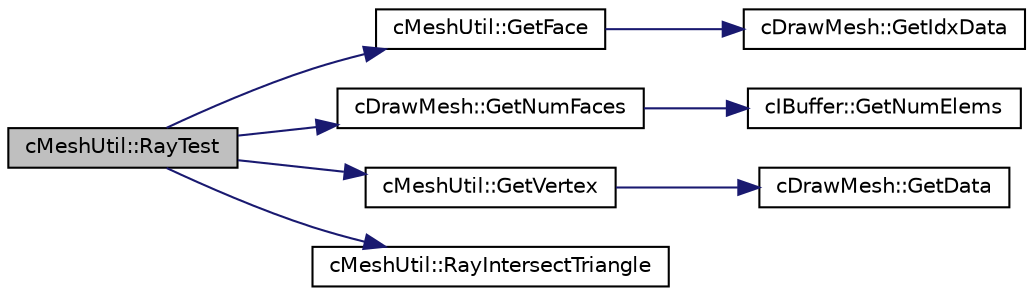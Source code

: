 digraph "cMeshUtil::RayTest"
{
 // LATEX_PDF_SIZE
  edge [fontname="Helvetica",fontsize="10",labelfontname="Helvetica",labelfontsize="10"];
  node [fontname="Helvetica",fontsize="10",shape=record];
  rankdir="LR";
  Node1 [label="cMeshUtil::RayTest",height=0.2,width=0.4,color="black", fillcolor="grey75", style="filled", fontcolor="black",tooltip=" "];
  Node1 -> Node2 [color="midnightblue",fontsize="10",style="solid",fontname="Helvetica"];
  Node2 [label="cMeshUtil::GetFace",height=0.2,width=0.4,color="black", fillcolor="white", style="filled",URL="$classc_mesh_util.html#ae15579b7785c34decce12773cc7ce02b",tooltip=" "];
  Node2 -> Node3 [color="midnightblue",fontsize="10",style="solid",fontname="Helvetica"];
  Node3 [label="cDrawMesh::GetIdxData",height=0.2,width=0.4,color="black", fillcolor="white", style="filled",URL="$classc_draw_mesh.html#acf1a8b320f722dea3338ec23ca346ec9",tooltip=" "];
  Node1 -> Node4 [color="midnightblue",fontsize="10",style="solid",fontname="Helvetica"];
  Node4 [label="cDrawMesh::GetNumFaces",height=0.2,width=0.4,color="black", fillcolor="white", style="filled",URL="$classc_draw_mesh.html#ae49a97a20fffaad5e82ae0dd2c17ec61",tooltip=" "];
  Node4 -> Node5 [color="midnightblue",fontsize="10",style="solid",fontname="Helvetica"];
  Node5 [label="cIBuffer::GetNumElems",height=0.2,width=0.4,color="black", fillcolor="white", style="filled",URL="$classc_i_buffer.html#a1fbbd4b9e8ecf08bb5b2d24cd09a9ef3",tooltip=" "];
  Node1 -> Node6 [color="midnightblue",fontsize="10",style="solid",fontname="Helvetica"];
  Node6 [label="cMeshUtil::GetVertex",height=0.2,width=0.4,color="black", fillcolor="white", style="filled",URL="$classc_mesh_util.html#a6450c850fd45f7b4a39f249f0bf493cf",tooltip=" "];
  Node6 -> Node7 [color="midnightblue",fontsize="10",style="solid",fontname="Helvetica"];
  Node7 [label="cDrawMesh::GetData",height=0.2,width=0.4,color="black", fillcolor="white", style="filled",URL="$classc_draw_mesh.html#abe40720923c564a7ad20b13b161499eb",tooltip=" "];
  Node1 -> Node8 [color="midnightblue",fontsize="10",style="solid",fontname="Helvetica"];
  Node8 [label="cMeshUtil::RayIntersectTriangle",height=0.2,width=0.4,color="black", fillcolor="white", style="filled",URL="$classc_mesh_util.html#a2427a7f176ab957e99191596c4b2cee8",tooltip=" "];
}
